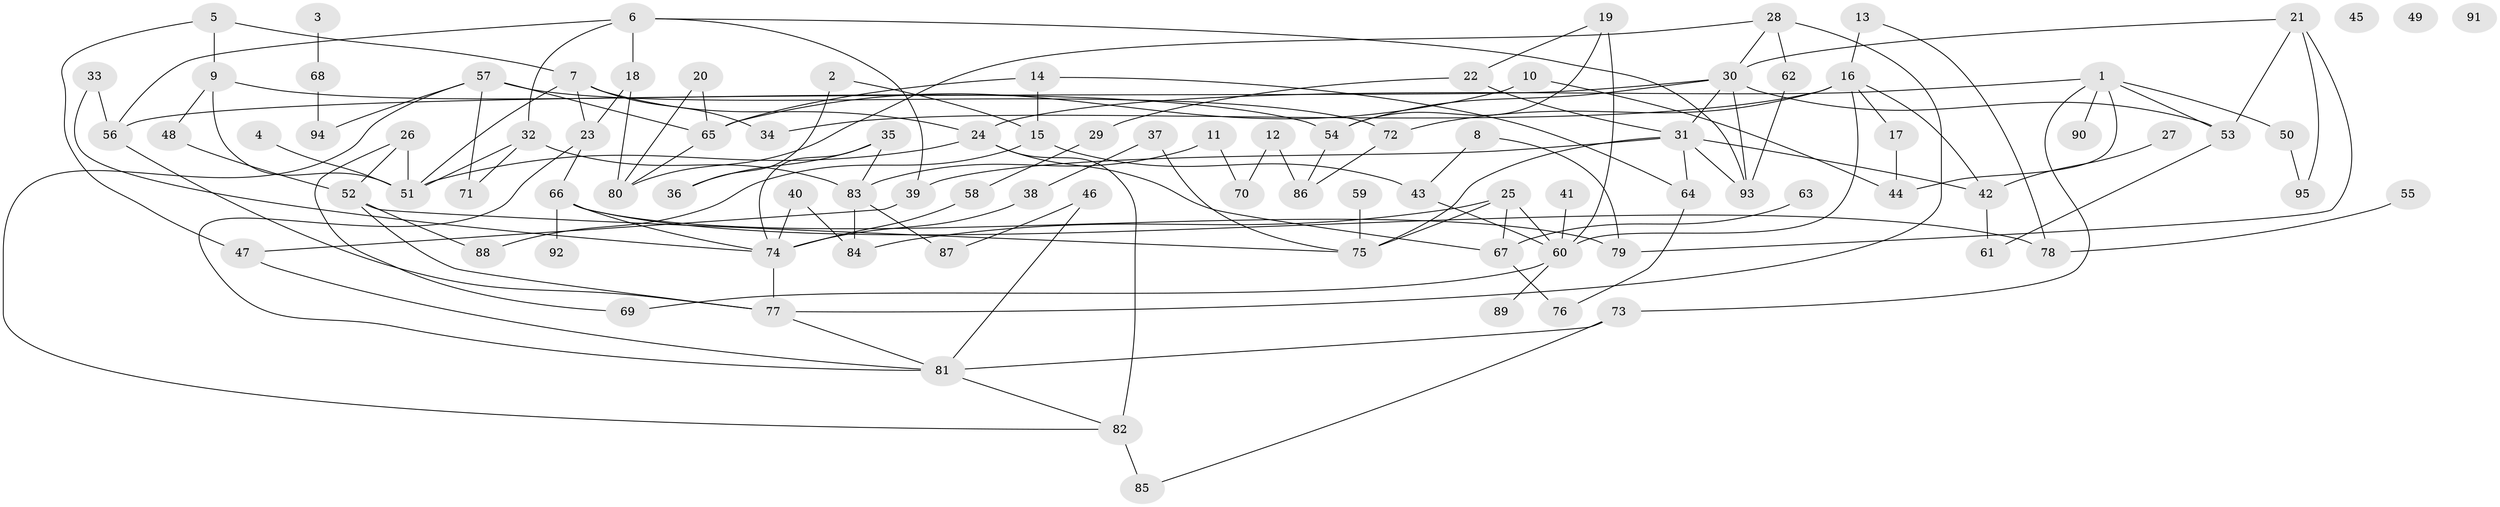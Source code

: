 // coarse degree distribution, {2: 0.17777777777777778, 6: 0.08888888888888889, 3: 0.15555555555555556, 5: 0.15555555555555556, 8: 0.022222222222222223, 7: 0.044444444444444446, 4: 0.24444444444444444, 1: 0.08888888888888889, 10: 0.022222222222222223}
// Generated by graph-tools (version 1.1) at 2025/35/03/04/25 23:35:46]
// undirected, 95 vertices, 144 edges
graph export_dot {
  node [color=gray90,style=filled];
  1;
  2;
  3;
  4;
  5;
  6;
  7;
  8;
  9;
  10;
  11;
  12;
  13;
  14;
  15;
  16;
  17;
  18;
  19;
  20;
  21;
  22;
  23;
  24;
  25;
  26;
  27;
  28;
  29;
  30;
  31;
  32;
  33;
  34;
  35;
  36;
  37;
  38;
  39;
  40;
  41;
  42;
  43;
  44;
  45;
  46;
  47;
  48;
  49;
  50;
  51;
  52;
  53;
  54;
  55;
  56;
  57;
  58;
  59;
  60;
  61;
  62;
  63;
  64;
  65;
  66;
  67;
  68;
  69;
  70;
  71;
  72;
  73;
  74;
  75;
  76;
  77;
  78;
  79;
  80;
  81;
  82;
  83;
  84;
  85;
  86;
  87;
  88;
  89;
  90;
  91;
  92;
  93;
  94;
  95;
  1 -- 24;
  1 -- 44;
  1 -- 50;
  1 -- 53;
  1 -- 73;
  1 -- 90;
  2 -- 15;
  2 -- 36;
  3 -- 68;
  4 -- 51;
  5 -- 7;
  5 -- 9;
  5 -- 47;
  6 -- 18;
  6 -- 32;
  6 -- 39;
  6 -- 56;
  6 -- 93;
  7 -- 23;
  7 -- 24;
  7 -- 34;
  7 -- 51;
  8 -- 43;
  8 -- 79;
  9 -- 48;
  9 -- 51;
  9 -- 54;
  10 -- 44;
  10 -- 65;
  11 -- 70;
  11 -- 83;
  12 -- 70;
  12 -- 86;
  13 -- 16;
  13 -- 78;
  14 -- 15;
  14 -- 64;
  14 -- 65;
  15 -- 43;
  15 -- 88;
  16 -- 17;
  16 -- 34;
  16 -- 42;
  16 -- 60;
  16 -- 72;
  17 -- 44;
  18 -- 23;
  18 -- 80;
  19 -- 22;
  19 -- 54;
  19 -- 60;
  20 -- 65;
  20 -- 80;
  21 -- 30;
  21 -- 53;
  21 -- 79;
  21 -- 95;
  22 -- 29;
  22 -- 31;
  23 -- 66;
  23 -- 81;
  24 -- 51;
  24 -- 67;
  24 -- 82;
  25 -- 60;
  25 -- 67;
  25 -- 75;
  25 -- 84;
  26 -- 51;
  26 -- 52;
  26 -- 69;
  27 -- 42;
  28 -- 30;
  28 -- 62;
  28 -- 77;
  28 -- 80;
  29 -- 58;
  30 -- 31;
  30 -- 53;
  30 -- 54;
  30 -- 56;
  30 -- 93;
  31 -- 39;
  31 -- 42;
  31 -- 64;
  31 -- 75;
  31 -- 93;
  32 -- 51;
  32 -- 71;
  32 -- 83;
  33 -- 56;
  33 -- 74;
  35 -- 36;
  35 -- 74;
  35 -- 83;
  37 -- 38;
  37 -- 75;
  38 -- 74;
  39 -- 47;
  40 -- 74;
  40 -- 84;
  41 -- 60;
  42 -- 61;
  43 -- 60;
  46 -- 81;
  46 -- 87;
  47 -- 81;
  48 -- 52;
  50 -- 95;
  52 -- 75;
  52 -- 77;
  52 -- 88;
  53 -- 61;
  54 -- 86;
  55 -- 78;
  56 -- 77;
  57 -- 65;
  57 -- 71;
  57 -- 72;
  57 -- 82;
  57 -- 94;
  58 -- 74;
  59 -- 75;
  60 -- 69;
  60 -- 89;
  62 -- 93;
  63 -- 67;
  64 -- 76;
  65 -- 80;
  66 -- 74;
  66 -- 78;
  66 -- 79;
  66 -- 92;
  67 -- 76;
  68 -- 94;
  72 -- 86;
  73 -- 81;
  73 -- 85;
  74 -- 77;
  77 -- 81;
  81 -- 82;
  82 -- 85;
  83 -- 84;
  83 -- 87;
}
